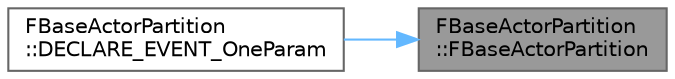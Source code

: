 digraph "FBaseActorPartition::FBaseActorPartition"
{
 // INTERACTIVE_SVG=YES
 // LATEX_PDF_SIZE
  bgcolor="transparent";
  edge [fontname=Helvetica,fontsize=10,labelfontname=Helvetica,labelfontsize=10];
  node [fontname=Helvetica,fontsize=10,shape=box,height=0.2,width=0.4];
  rankdir="RL";
  Node1 [id="Node000001",label="FBaseActorPartition\l::FBaseActorPartition",height=0.2,width=0.4,color="gray40", fillcolor="grey60", style="filled", fontcolor="black",tooltip=" "];
  Node1 -> Node2 [id="edge1_Node000001_Node000002",dir="back",color="steelblue1",style="solid",tooltip=" "];
  Node2 [id="Node000002",label="FBaseActorPartition\l::DECLARE_EVENT_OneParam",height=0.2,width=0.4,color="grey40", fillcolor="white", style="filled",URL="$d8/d0e/classFBaseActorPartition.html#ab71fba702bcb08645c5cb6ba597212c9",tooltip=" "];
}
